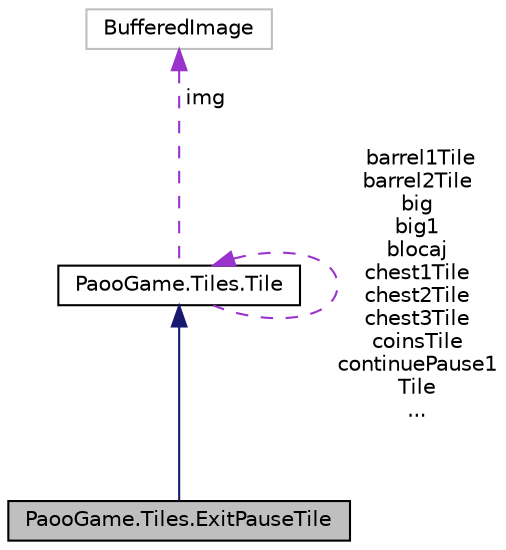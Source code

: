digraph "PaooGame.Tiles.ExitPauseTile"
{
 // INTERACTIVE_SVG=YES
 // LATEX_PDF_SIZE
  edge [fontname="Helvetica",fontsize="10",labelfontname="Helvetica",labelfontsize="10"];
  node [fontname="Helvetica",fontsize="10",shape=record];
  Node1 [label="PaooGame.Tiles.ExitPauseTile",height=0.2,width=0.4,color="black", fillcolor="grey75", style="filled", fontcolor="black",tooltip="Abstractizeaza notiunea de dala de tip buton."];
  Node2 -> Node1 [dir="back",color="midnightblue",fontsize="10",style="solid"];
  Node2 [label="PaooGame.Tiles.Tile",height=0.2,width=0.4,color="black", fillcolor="white", style="filled",URL="$class_paoo_game_1_1_tiles_1_1_tile.html",tooltip="Retine toate dalele intr-un vector si ofera posibilitatea regasirii dupa un ID."];
  Node2 -> Node2 [dir="back",color="darkorchid3",fontsize="10",style="dashed",label=" barrel1Tile\nbarrel2Tile\nbig\nbig1\nblocaj\nchest1Tile\nchest2Tile\nchest3Tile\ncoinsTile\ncontinuePause1\lTile\n..." ];
  Node3 -> Node2 [dir="back",color="darkorchid3",fontsize="10",style="dashed",label=" img" ];
  Node3 [label="BufferedImage",height=0.2,width=0.4,color="grey75", fillcolor="white", style="filled",tooltip=" "];
}

